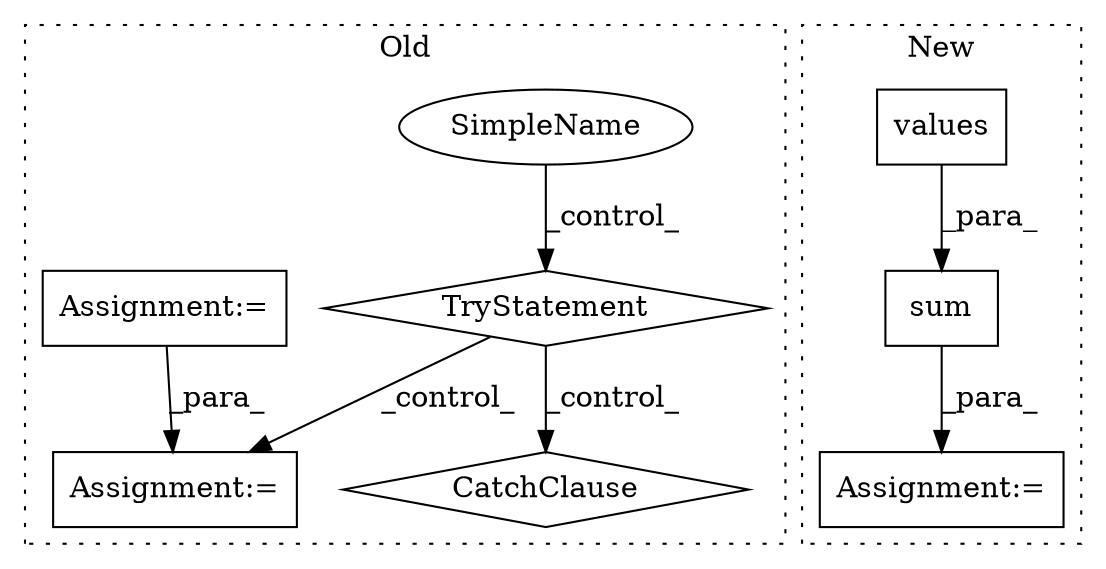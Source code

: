 digraph G {
subgraph cluster0 {
1 [label="TryStatement" a="54" s="4143" l="4" shape="diamond"];
3 [label="CatchClause" a="12" s="4195,4239" l="15,2" shape="diamond"];
4 [label="SimpleName" a="42" s="" l="" shape="ellipse"];
5 [label="Assignment:=" a="7" s="4163" l="1" shape="box"];
8 [label="Assignment:=" a="7" s="3999" l="1" shape="box"];
label = "Old";
style="dotted";
}
subgraph cluster1 {
2 [label="sum" a="32" s="3414,3445" l="4,1" shape="box"];
6 [label="Assignment:=" a="7" s="3412" l="1" shape="box"];
7 [label="values" a="32" s="3437" l="8" shape="box"];
label = "New";
style="dotted";
}
1 -> 5 [label="_control_"];
1 -> 3 [label="_control_"];
2 -> 6 [label="_para_"];
4 -> 1 [label="_control_"];
7 -> 2 [label="_para_"];
8 -> 5 [label="_para_"];
}